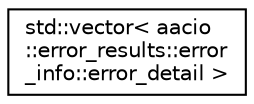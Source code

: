 digraph "Graphical Class Hierarchy"
{
  edge [fontname="Helvetica",fontsize="10",labelfontname="Helvetica",labelfontsize="10"];
  node [fontname="Helvetica",fontsize="10",shape=record];
  rankdir="LR";
  Node0 [label="std::vector\< aacio\l::error_results::error\l_info::error_detail \>",height=0.2,width=0.4,color="black", fillcolor="white", style="filled",URL="$classstd_1_1vector.html"];
}
